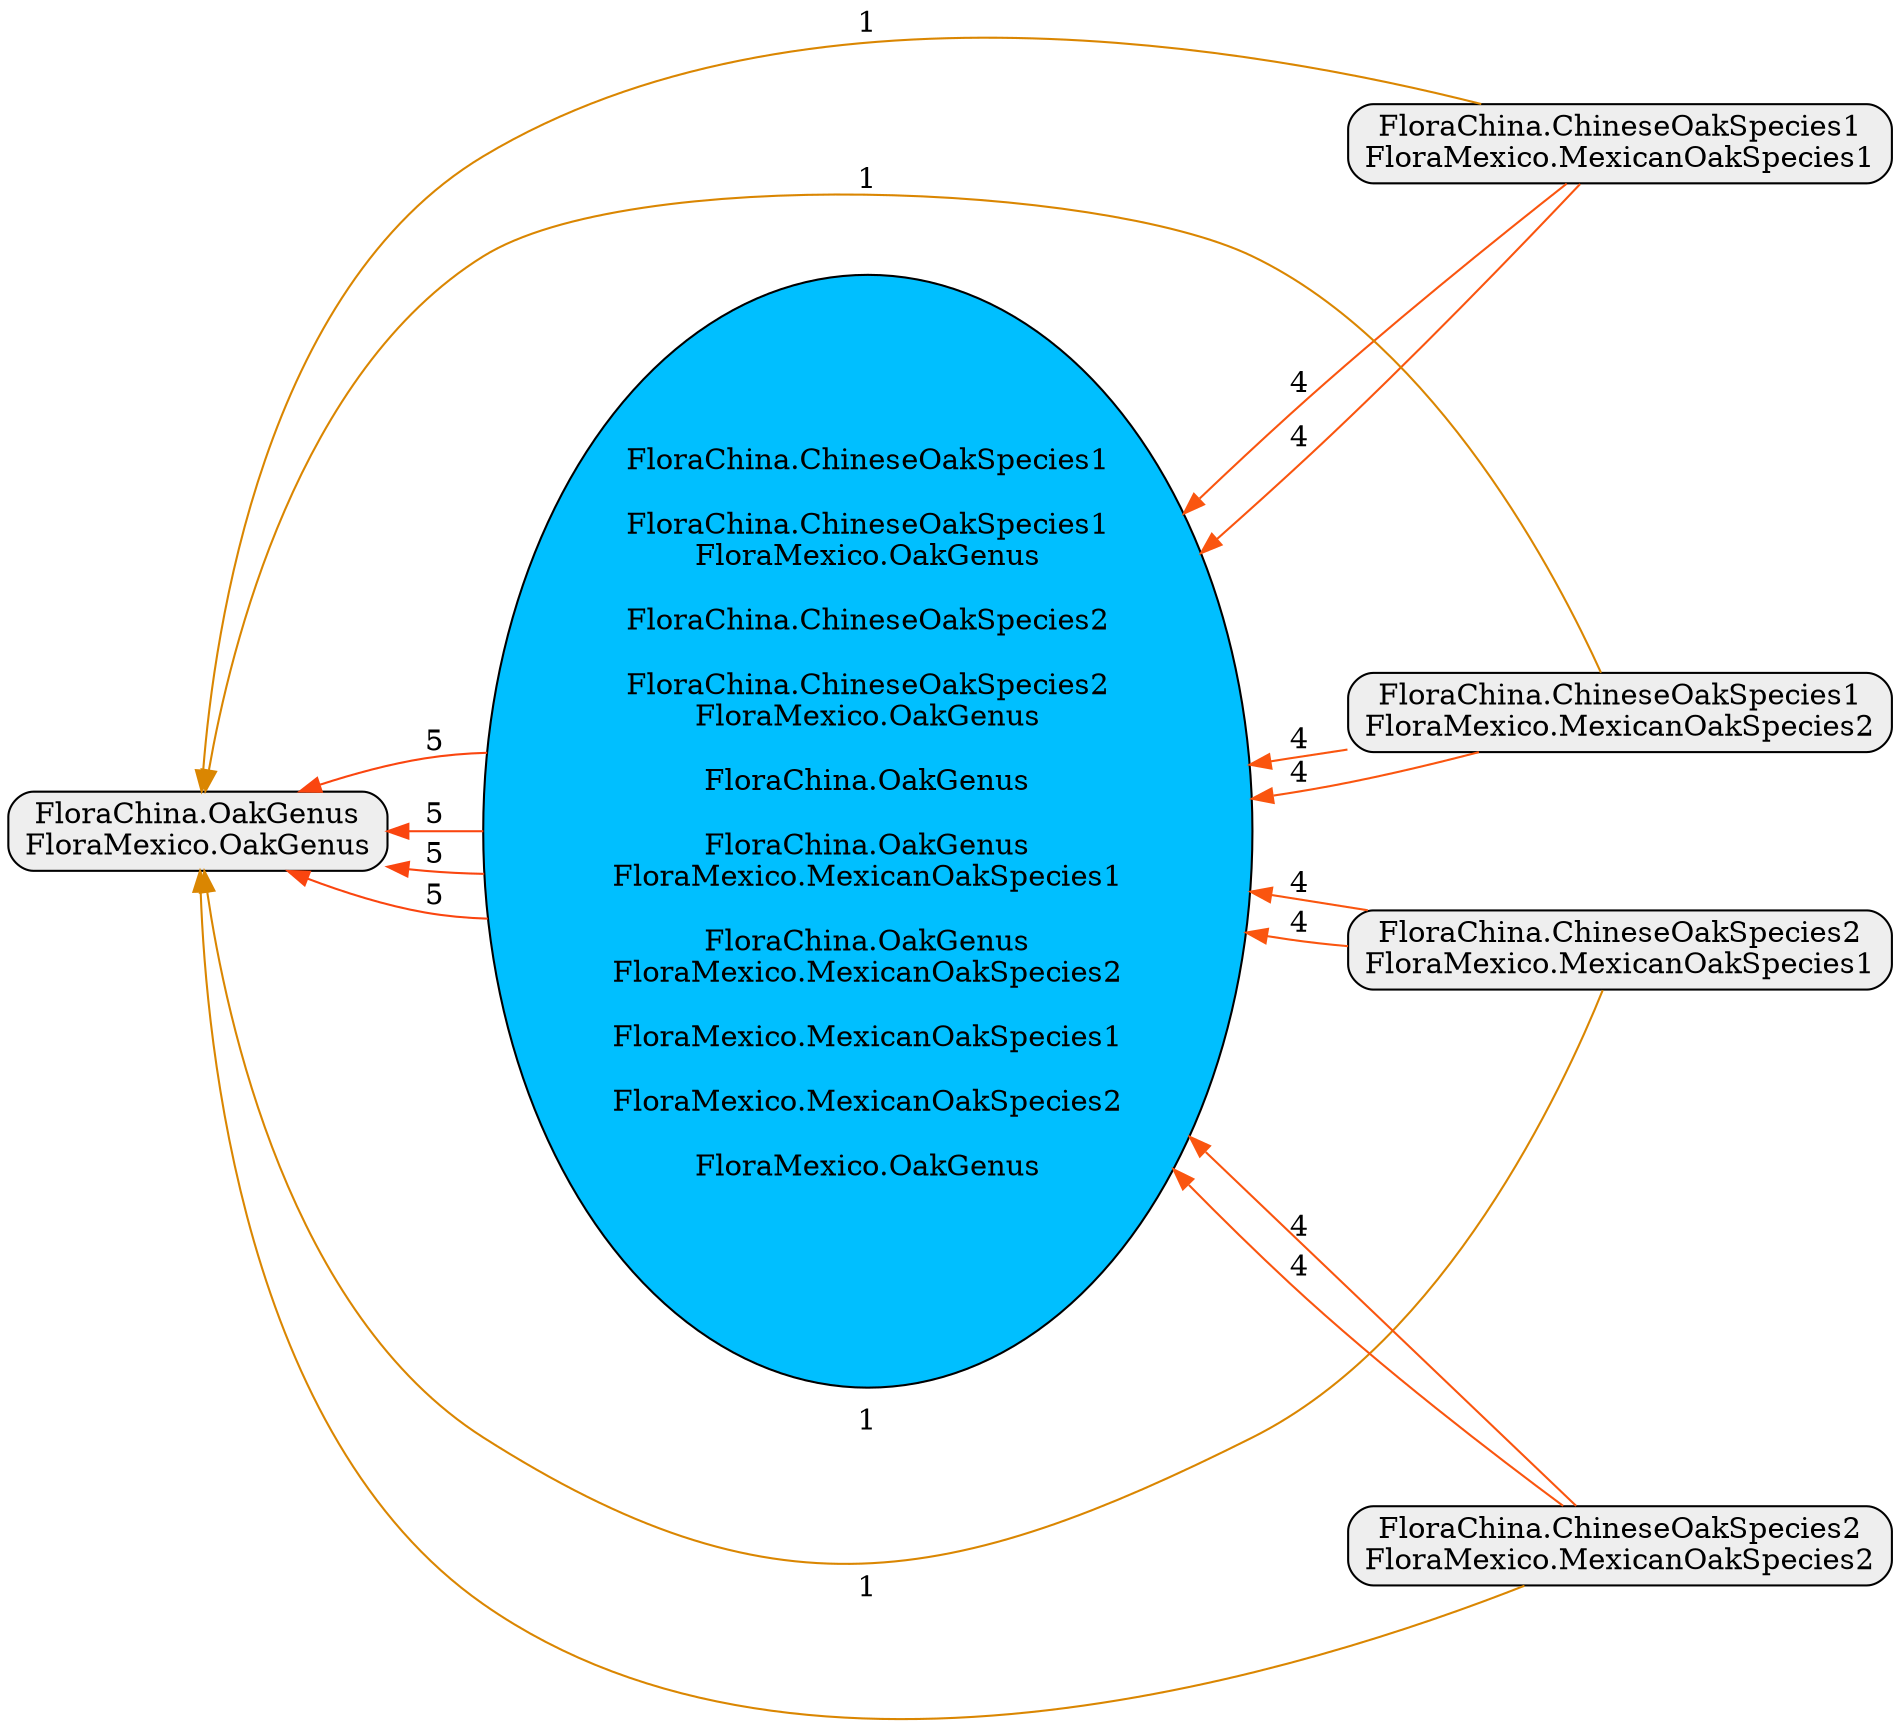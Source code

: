 digraph {

rankdir = RL

"FloraChina.ChineseOakSpecies1\nFloraMexico.MexicanOakSpecies1" [shape=box style="filled,rounded" fillcolor="#EEEEEE"]
"FloraChina.ChineseOakSpecies1\nFloraMexico.MexicanOakSpecies2" [shape=box style="filled,rounded" fillcolor="#EEEEEE"]
"FloraChina.ChineseOakSpecies2\nFloraMexico.MexicanOakSpecies1" [shape=box style="filled,rounded" fillcolor="#EEEEEE"]
"FloraChina.ChineseOakSpecies2\nFloraMexico.MexicanOakSpecies2" [shape=box style="filled,rounded" fillcolor="#EEEEEE"]
"FloraChina.OakGenus\nFloraMexico.OakGenus" [shape=box style="filled,rounded" fillcolor="#EEEEEE"]
"FloraChina.ChineseOakSpecies1\n\nFloraChina.ChineseOakSpecies1\nFloraMexico.OakGenus\n\nFloraChina.ChineseOakSpecies2\n\nFloraChina.ChineseOakSpecies2\nFloraMexico.OakGenus\n\nFloraChina.OakGenus\n\nFloraChina.OakGenus\nFloraMexico.MexicanOakSpecies1\n\nFloraChina.OakGenus\nFloraMexico.MexicanOakSpecies2\n\nFloraMexico.MexicanOakSpecies1\n\nFloraMexico.MexicanOakSpecies2\n\nFloraMexico.OakGenus\n\n" [shape=oval style="filled,rounded" fillcolor="#00BFFF"]
"FloraChina.ChineseOakSpecies1\n\nFloraChina.ChineseOakSpecies1\nFloraMexico.OakGenus\n\nFloraChina.ChineseOakSpecies2\n\nFloraChina.ChineseOakSpecies2\nFloraMexico.OakGenus\n\nFloraChina.OakGenus\n\nFloraChina.OakGenus\nFloraMexico.MexicanOakSpecies1\n\nFloraChina.OakGenus\nFloraMexico.MexicanOakSpecies2\n\nFloraMexico.MexicanOakSpecies1\n\nFloraMexico.MexicanOakSpecies2\n\nFloraMexico.OakGenus\n\n" -> "FloraChina.OakGenus\nFloraMexico.OakGenus" [style=filled,label=5,color="#fa45f"];
"FloraChina.ChineseOakSpecies1\nFloraMexico.MexicanOakSpecies1" -> "FloraChina.ChineseOakSpecies1\n\nFloraChina.ChineseOakSpecies1\nFloraMexico.OakGenus\n\nFloraChina.ChineseOakSpecies2\n\nFloraChina.ChineseOakSpecies2\nFloraMexico.OakGenus\n\nFloraChina.OakGenus\n\nFloraChina.OakGenus\nFloraMexico.MexicanOakSpecies1\n\nFloraChina.OakGenus\nFloraMexico.MexicanOakSpecies2\n\nFloraMexico.MexicanOakSpecies1\n\nFloraMexico.MexicanOakSpecies2\n\nFloraMexico.OakGenus\n\n" [style=filled,label=4,color="#fa55f"];
"FloraChina.ChineseOakSpecies1\nFloraMexico.MexicanOakSpecies1" -> "FloraChina.OakGenus\nFloraMexico.OakGenus" [style=filled,label=1,color="#da861"];
"FloraChina.ChineseOakSpecies1\nFloraMexico.MexicanOakSpecies1" -> "FloraChina.ChineseOakSpecies1\n\nFloraChina.ChineseOakSpecies1\nFloraMexico.OakGenus\n\nFloraChina.ChineseOakSpecies2\n\nFloraChina.ChineseOakSpecies2\nFloraMexico.OakGenus\n\nFloraChina.OakGenus\n\nFloraChina.OakGenus\nFloraMexico.MexicanOakSpecies1\n\nFloraChina.OakGenus\nFloraMexico.MexicanOakSpecies2\n\nFloraMexico.MexicanOakSpecies1\n\nFloraMexico.MexicanOakSpecies2\n\nFloraMexico.OakGenus\n\n" [style=filled,label=4,color="#fa55f"];
"FloraChina.ChineseOakSpecies1\nFloraMexico.MexicanOakSpecies2" -> "FloraChina.ChineseOakSpecies1\n\nFloraChina.ChineseOakSpecies1\nFloraMexico.OakGenus\n\nFloraChina.ChineseOakSpecies2\n\nFloraChina.ChineseOakSpecies2\nFloraMexico.OakGenus\n\nFloraChina.OakGenus\n\nFloraChina.OakGenus\nFloraMexico.MexicanOakSpecies1\n\nFloraChina.OakGenus\nFloraMexico.MexicanOakSpecies2\n\nFloraMexico.MexicanOakSpecies1\n\nFloraMexico.MexicanOakSpecies2\n\nFloraMexico.OakGenus\n\n" [style=filled,label=4,color="#fa55f"];
"FloraChina.ChineseOakSpecies1\nFloraMexico.MexicanOakSpecies2" -> "FloraChina.OakGenus\nFloraMexico.OakGenus" [style=filled,label=1,color="#da861"];
"FloraChina.ChineseOakSpecies1\nFloraMexico.MexicanOakSpecies2" -> "FloraChina.ChineseOakSpecies1\n\nFloraChina.ChineseOakSpecies1\nFloraMexico.OakGenus\n\nFloraChina.ChineseOakSpecies2\n\nFloraChina.ChineseOakSpecies2\nFloraMexico.OakGenus\n\nFloraChina.OakGenus\n\nFloraChina.OakGenus\nFloraMexico.MexicanOakSpecies1\n\nFloraChina.OakGenus\nFloraMexico.MexicanOakSpecies2\n\nFloraMexico.MexicanOakSpecies1\n\nFloraMexico.MexicanOakSpecies2\n\nFloraMexico.OakGenus\n\n" [style=filled,label=4,color="#fa55f"];
"FloraChina.ChineseOakSpecies1\n\nFloraChina.ChineseOakSpecies1\nFloraMexico.OakGenus\n\nFloraChina.ChineseOakSpecies2\n\nFloraChina.ChineseOakSpecies2\nFloraMexico.OakGenus\n\nFloraChina.OakGenus\n\nFloraChina.OakGenus\nFloraMexico.MexicanOakSpecies1\n\nFloraChina.OakGenus\nFloraMexico.MexicanOakSpecies2\n\nFloraMexico.MexicanOakSpecies1\n\nFloraMexico.MexicanOakSpecies2\n\nFloraMexico.OakGenus\n\n" -> "FloraChina.OakGenus\nFloraMexico.OakGenus" [style=filled,label=5,color="#fa45f"];
"FloraChina.ChineseOakSpecies2\nFloraMexico.MexicanOakSpecies1" -> "FloraChina.ChineseOakSpecies1\n\nFloraChina.ChineseOakSpecies1\nFloraMexico.OakGenus\n\nFloraChina.ChineseOakSpecies2\n\nFloraChina.ChineseOakSpecies2\nFloraMexico.OakGenus\n\nFloraChina.OakGenus\n\nFloraChina.OakGenus\nFloraMexico.MexicanOakSpecies1\n\nFloraChina.OakGenus\nFloraMexico.MexicanOakSpecies2\n\nFloraMexico.MexicanOakSpecies1\n\nFloraMexico.MexicanOakSpecies2\n\nFloraMexico.OakGenus\n\n" [style=filled,label=4,color="#fa55f"];
"FloraChina.ChineseOakSpecies2\nFloraMexico.MexicanOakSpecies1" -> "FloraChina.OakGenus\nFloraMexico.OakGenus" [style=filled,label=1,color="#da861"];
"FloraChina.ChineseOakSpecies2\nFloraMexico.MexicanOakSpecies1" -> "FloraChina.ChineseOakSpecies1\n\nFloraChina.ChineseOakSpecies1\nFloraMexico.OakGenus\n\nFloraChina.ChineseOakSpecies2\n\nFloraChina.ChineseOakSpecies2\nFloraMexico.OakGenus\n\nFloraChina.OakGenus\n\nFloraChina.OakGenus\nFloraMexico.MexicanOakSpecies1\n\nFloraChina.OakGenus\nFloraMexico.MexicanOakSpecies2\n\nFloraMexico.MexicanOakSpecies1\n\nFloraMexico.MexicanOakSpecies2\n\nFloraMexico.OakGenus\n\n" [style=filled,label=4,color="#fa55f"];
"FloraChina.ChineseOakSpecies2\nFloraMexico.MexicanOakSpecies2" -> "FloraChina.ChineseOakSpecies1\n\nFloraChina.ChineseOakSpecies1\nFloraMexico.OakGenus\n\nFloraChina.ChineseOakSpecies2\n\nFloraChina.ChineseOakSpecies2\nFloraMexico.OakGenus\n\nFloraChina.OakGenus\n\nFloraChina.OakGenus\nFloraMexico.MexicanOakSpecies1\n\nFloraChina.OakGenus\nFloraMexico.MexicanOakSpecies2\n\nFloraMexico.MexicanOakSpecies1\n\nFloraMexico.MexicanOakSpecies2\n\nFloraMexico.OakGenus\n\n" [style=filled,label=4,color="#fa55f"];
"FloraChina.ChineseOakSpecies2\nFloraMexico.MexicanOakSpecies2" -> "FloraChina.OakGenus\nFloraMexico.OakGenus" [style=filled,label=1,color="#da861"];
"FloraChina.ChineseOakSpecies2\nFloraMexico.MexicanOakSpecies2" -> "FloraChina.ChineseOakSpecies1\n\nFloraChina.ChineseOakSpecies1\nFloraMexico.OakGenus\n\nFloraChina.ChineseOakSpecies2\n\nFloraChina.ChineseOakSpecies2\nFloraMexico.OakGenus\n\nFloraChina.OakGenus\n\nFloraChina.OakGenus\nFloraMexico.MexicanOakSpecies1\n\nFloraChina.OakGenus\nFloraMexico.MexicanOakSpecies2\n\nFloraMexico.MexicanOakSpecies1\n\nFloraMexico.MexicanOakSpecies2\n\nFloraMexico.OakGenus\n\n" [style=filled,label=4,color="#fa55f"];
"FloraChina.ChineseOakSpecies1\n\nFloraChina.ChineseOakSpecies1\nFloraMexico.OakGenus\n\nFloraChina.ChineseOakSpecies2\n\nFloraChina.ChineseOakSpecies2\nFloraMexico.OakGenus\n\nFloraChina.OakGenus\n\nFloraChina.OakGenus\nFloraMexico.MexicanOakSpecies1\n\nFloraChina.OakGenus\nFloraMexico.MexicanOakSpecies2\n\nFloraMexico.MexicanOakSpecies1\n\nFloraMexico.MexicanOakSpecies2\n\nFloraMexico.OakGenus\n\n" -> "FloraChina.OakGenus\nFloraMexico.OakGenus" [style=filled,label=5,color="#fa45f"];
"FloraChina.ChineseOakSpecies1\n\nFloraChina.ChineseOakSpecies1\nFloraMexico.OakGenus\n\nFloraChina.ChineseOakSpecies2\n\nFloraChina.ChineseOakSpecies2\nFloraMexico.OakGenus\n\nFloraChina.OakGenus\n\nFloraChina.OakGenus\nFloraMexico.MexicanOakSpecies1\n\nFloraChina.OakGenus\nFloraMexico.MexicanOakSpecies2\n\nFloraMexico.MexicanOakSpecies1\n\nFloraMexico.MexicanOakSpecies2\n\nFloraMexico.OakGenus\n\n" -> "FloraChina.OakGenus\nFloraMexico.OakGenus" [style=filled,label=5,color="#fa45f"];
}

